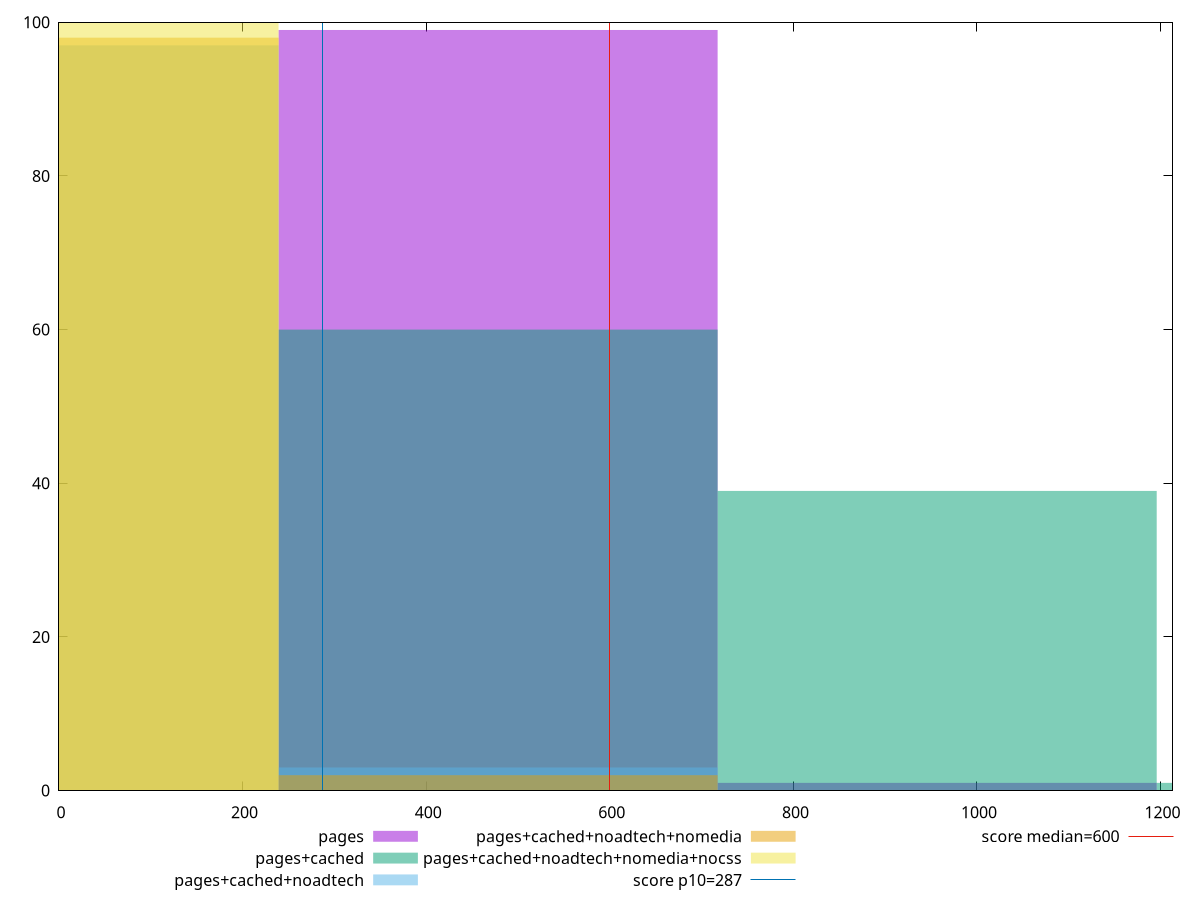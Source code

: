 reset

$pages <<EOF
478.3189112107612 99
956.6378224215224 1
EOF

$pagesCached <<EOF
478.3189112107612 60
956.6378224215224 39
1434.9567336322837 1
EOF

$pagesCachedNoadtech <<EOF
0 97
478.3189112107612 3
EOF

$pagesCachedNoadtechNomedia <<EOF
0 98
478.3189112107612 2
EOF

$pagesCachedNoadtechNomediaNocss <<EOF
0 100
EOF

set key outside below
set boxwidth 478.3189112107612
set xrange [0:1213]
set yrange [0:100]
set trange [0:100]
set style fill transparent solid 0.5 noborder

set parametric
set terminal svg size 640, 530 enhanced background rgb 'white'
set output "report_00009_2021-02-08T22-37-41.559Z/total-blocking-time/comparison/histogram/all_raw.svg"

plot $pages title "pages" with boxes, \
     $pagesCached title "pages+cached" with boxes, \
     $pagesCachedNoadtech title "pages+cached+noadtech" with boxes, \
     $pagesCachedNoadtechNomedia title "pages+cached+noadtech+nomedia" with boxes, \
     $pagesCachedNoadtechNomediaNocss title "pages+cached+noadtech+nomedia+nocss" with boxes, \
     287,t title "score p10=287", \
     600,t title "score median=600"

reset
